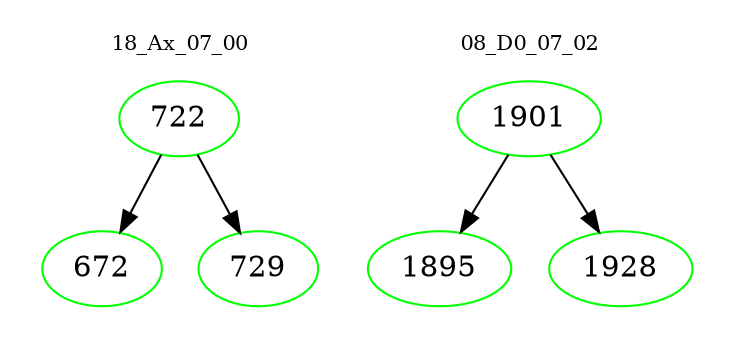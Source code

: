 digraph{
subgraph cluster_0 {
color = white
label = "18_Ax_07_00";
fontsize=10;
T0_722 [label="722", color="green"]
T0_722 -> T0_672 [color="black"]
T0_672 [label="672", color="green"]
T0_722 -> T0_729 [color="black"]
T0_729 [label="729", color="green"]
}
subgraph cluster_1 {
color = white
label = "08_D0_07_02";
fontsize=10;
T1_1901 [label="1901", color="green"]
T1_1901 -> T1_1895 [color="black"]
T1_1895 [label="1895", color="green"]
T1_1901 -> T1_1928 [color="black"]
T1_1928 [label="1928", color="green"]
}
}
